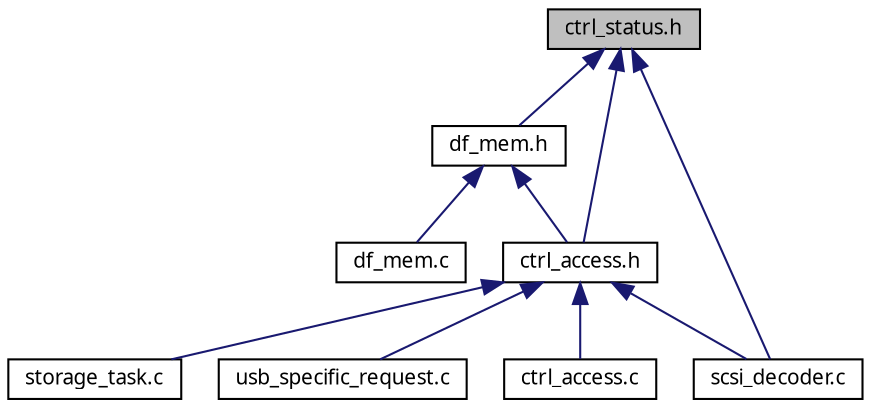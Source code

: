 digraph G
{
  edge [fontname="FreeSans.ttf",fontsize=10,labelfontname="FreeSans.ttf",labelfontsize=10];
  node [fontname="FreeSans.ttf",fontsize=10,shape=record];
  Node1 [label="ctrl_status.h",height=0.2,width=0.4,color="black", fillcolor="grey75", style="filled" fontcolor="black"];
  Node1 -> Node2 [dir=back,color="midnightblue",fontsize=10,style="solid",fontname="FreeSans.ttf"];
  Node2 [label="df_mem.h",height=0.2,width=0.4,color="black", fillcolor="white", style="filled",URL="$a00037.html"];
  Node2 -> Node3 [dir=back,color="midnightblue",fontsize=10,style="solid",fontname="FreeSans.ttf"];
  Node3 [label="df_mem.c",height=0.2,width=0.4,color="black", fillcolor="white", style="filled",URL="$a00036.html"];
  Node2 -> Node4 [dir=back,color="midnightblue",fontsize=10,style="solid",fontname="FreeSans.ttf"];
  Node4 [label="ctrl_access.h",height=0.2,width=0.4,color="black", fillcolor="white", style="filled",URL="$a00032.html"];
  Node4 -> Node5 [dir=back,color="midnightblue",fontsize=10,style="solid",fontname="FreeSans.ttf"];
  Node5 [label="storage_task.c",height=0.2,width=0.4,color="black", fillcolor="white", style="filled",URL="$a00051.html"];
  Node4 -> Node6 [dir=back,color="midnightblue",fontsize=10,style="solid",fontname="FreeSans.ttf"];
  Node6 [label="usb_specific_request.c",height=0.2,width=0.4,color="black", fillcolor="white", style="filled",URL="$a00061.html"];
  Node4 -> Node7 [dir=back,color="midnightblue",fontsize=10,style="solid",fontname="FreeSans.ttf"];
  Node7 [label="ctrl_access.c",height=0.2,width=0.4,color="black", fillcolor="white", style="filled",URL="$a00031.html"];
  Node4 -> Node8 [dir=back,color="midnightblue",fontsize=10,style="solid",fontname="FreeSans.ttf"];
  Node8 [label="scsi_decoder.c",height=0.2,width=0.4,color="black", fillcolor="white", style="filled",URL="$a00047.html"];
  Node1 -> Node4 [dir=back,color="midnightblue",fontsize=10,style="solid",fontname="FreeSans.ttf"];
  Node1 -> Node8 [dir=back,color="midnightblue",fontsize=10,style="solid",fontname="FreeSans.ttf"];
}
